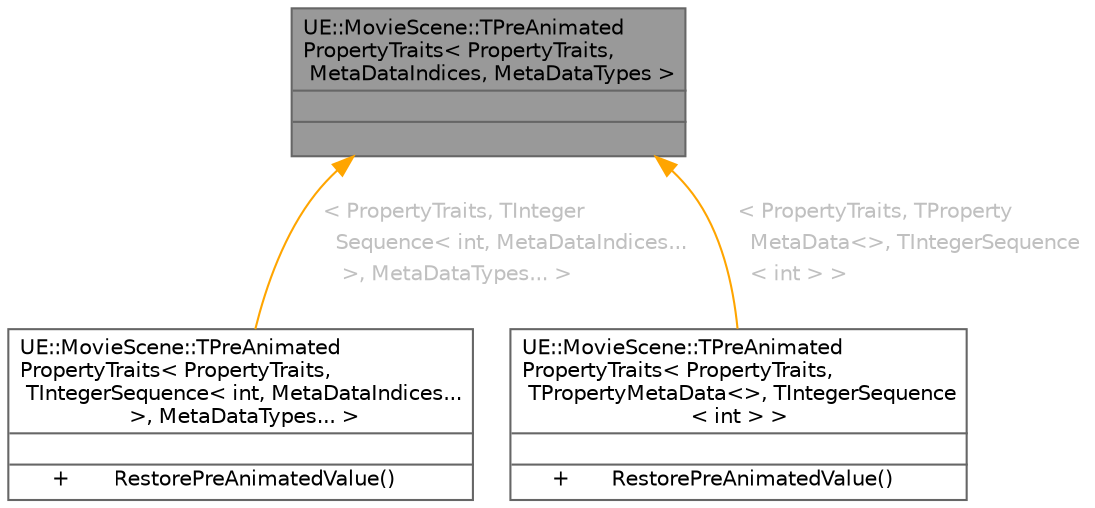 digraph "UE::MovieScene::TPreAnimatedPropertyTraits&lt; PropertyTraits, MetaDataIndices, MetaDataTypes &gt;"
{
 // INTERACTIVE_SVG=YES
 // LATEX_PDF_SIZE
  bgcolor="transparent";
  edge [fontname=Helvetica,fontsize=10,labelfontname=Helvetica,labelfontsize=10];
  node [fontname=Helvetica,fontsize=10,shape=box,height=0.2,width=0.4];
  Node1 [id="Node000001",shape=plain,label=<<TABLE CELLBORDER="0" BORDER="1"><TR><TD COLSPAN="2" CELLPADDING="1" CELLSPACING="0">UE::MovieScene::TPreAnimated<BR ALIGN="LEFT"/>PropertyTraits&lt; PropertyTraits,<BR ALIGN="LEFT"/> MetaDataIndices, MetaDataTypes &gt;</TD></TR>
<HR/>
<TR><TD COLSPAN="2" CELLPADDING="1" CELLSPACING="0">&nbsp;</TD></TR>
<HR/>
<TR><TD COLSPAN="2" CELLPADDING="1" CELLSPACING="0">&nbsp;</TD></TR>
</TABLE>>
,height=0.2,width=0.4,color="gray40", fillcolor="grey60", style="filled", fontcolor="black",tooltip="Pre-Animated traits class that wraps a user-provided property trait that defines property accessors."];
  Node1 -> Node2 [id="edge1_Node000001_Node000002",dir="back",color="orange",style="solid",tooltip=" ",label=<<TABLE CELLBORDER="0" BORDER="0"><TR><TD VALIGN="top" ALIGN="LEFT" CELLPADDING="1" CELLSPACING="0">&lt; PropertyTraits, TInteger</TD></TR>
<TR><TD VALIGN="top" ALIGN="LEFT" CELLPADDING="1" CELLSPACING="0">&nbsp;&nbsp;Sequence&lt; int, MetaDataIndices...</TD></TR>
<TR><TD VALIGN="top" ALIGN="LEFT" CELLPADDING="1" CELLSPACING="0">&nbsp;&nbsp; &gt;, MetaDataTypes... &gt;</TD></TR>
</TABLE>> ,fontcolor="grey" ];
  Node2 [id="Node000002",shape=plain,label=<<TABLE CELLBORDER="0" BORDER="1"><TR><TD COLSPAN="2" CELLPADDING="1" CELLSPACING="0">UE::MovieScene::TPreAnimated<BR ALIGN="LEFT"/>PropertyTraits&lt; PropertyTraits,<BR ALIGN="LEFT"/> TIntegerSequence&lt; int, MetaDataIndices...<BR ALIGN="LEFT"/> &gt;, MetaDataTypes... &gt;</TD></TR>
<HR/>
<TR><TD COLSPAN="2" CELLPADDING="1" CELLSPACING="0">&nbsp;</TD></TR>
<HR/>
<TR><TD VALIGN="top" CELLPADDING="1" CELLSPACING="0">+</TD><TD VALIGN="top" ALIGN="LEFT" CELLPADDING="1" CELLSPACING="0">RestorePreAnimatedValue()<BR ALIGN="LEFT"/></TD></TR>
</TABLE>>
,height=0.2,width=0.4,color="gray40", fillcolor="white", style="filled",tooltip=" "];
  Node1 -> Node3 [id="edge2_Node000001_Node000003",dir="back",color="orange",style="solid",tooltip=" ",label=<<TABLE CELLBORDER="0" BORDER="0"><TR><TD VALIGN="top" ALIGN="LEFT" CELLPADDING="1" CELLSPACING="0">&lt; PropertyTraits, TProperty</TD></TR>
<TR><TD VALIGN="top" ALIGN="LEFT" CELLPADDING="1" CELLSPACING="0">&nbsp;&nbsp;MetaData&lt;&gt;, TIntegerSequence</TD></TR>
<TR><TD VALIGN="top" ALIGN="LEFT" CELLPADDING="1" CELLSPACING="0">&nbsp;&nbsp;&lt; int &gt; &gt;</TD></TR>
</TABLE>> ,fontcolor="grey" ];
  Node3 [id="Node000003",shape=plain,label=<<TABLE CELLBORDER="0" BORDER="1"><TR><TD COLSPAN="2" CELLPADDING="1" CELLSPACING="0">UE::MovieScene::TPreAnimated<BR ALIGN="LEFT"/>PropertyTraits&lt; PropertyTraits,<BR ALIGN="LEFT"/> TPropertyMetaData&lt;&gt;, TIntegerSequence<BR ALIGN="LEFT"/>&lt; int &gt; &gt;</TD></TR>
<HR/>
<TR><TD COLSPAN="2" CELLPADDING="1" CELLSPACING="0">&nbsp;</TD></TR>
<HR/>
<TR><TD VALIGN="top" CELLPADDING="1" CELLSPACING="0">+</TD><TD VALIGN="top" ALIGN="LEFT" CELLPADDING="1" CELLSPACING="0">RestorePreAnimatedValue()<BR ALIGN="LEFT"/></TD></TR>
</TABLE>>
,height=0.2,width=0.4,color="gray40", fillcolor="white", style="filled",URL="$d5/d3d/structUE_1_1MovieScene_1_1TPreAnimatedPropertyTraits_3_01PropertyTraits_00_01TPropertyMetaData_3d6847b17eaf2a817ab592c3153587eeb.html",tooltip="Pre-Animated traits class that wraps a user-provided property trait that defines property accessors w..."];
}
